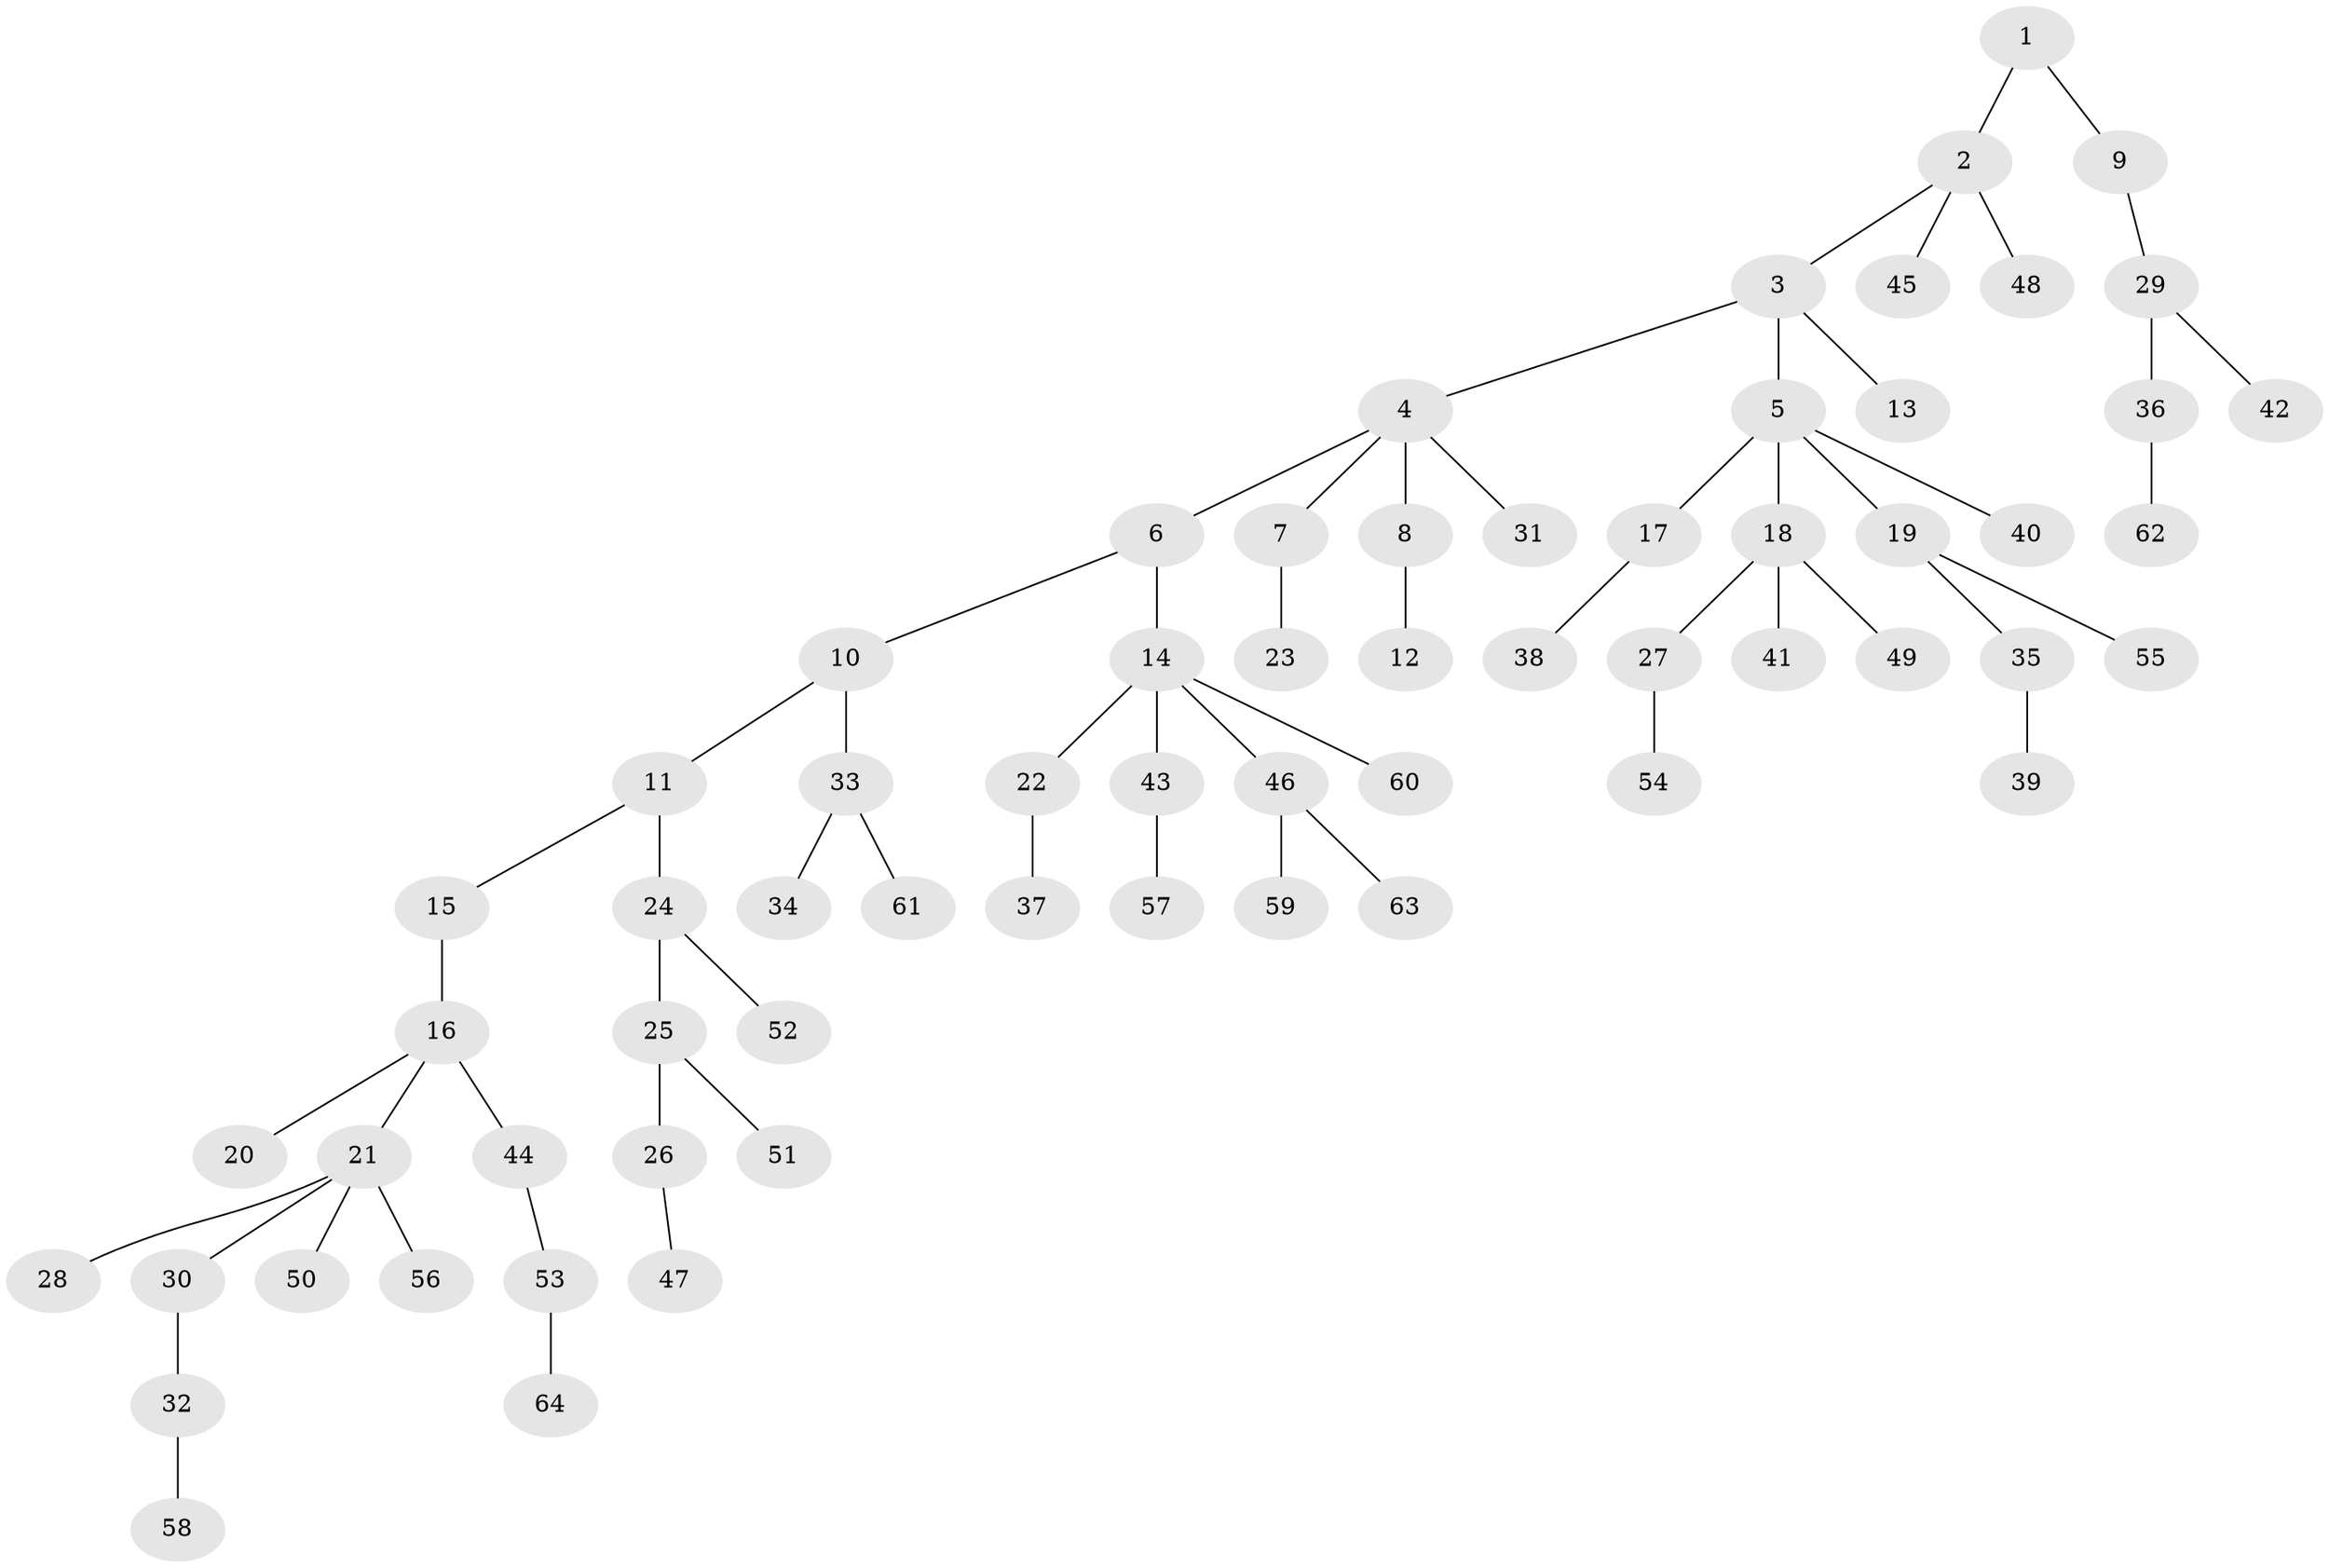 // coarse degree distribution, {2: 0.28205128205128205, 3: 0.1794871794871795, 4: 0.10256410256410256, 1: 0.4358974358974359}
// Generated by graph-tools (version 1.1) at 2025/37/03/04/25 23:37:23]
// undirected, 64 vertices, 63 edges
graph export_dot {
  node [color=gray90,style=filled];
  1;
  2;
  3;
  4;
  5;
  6;
  7;
  8;
  9;
  10;
  11;
  12;
  13;
  14;
  15;
  16;
  17;
  18;
  19;
  20;
  21;
  22;
  23;
  24;
  25;
  26;
  27;
  28;
  29;
  30;
  31;
  32;
  33;
  34;
  35;
  36;
  37;
  38;
  39;
  40;
  41;
  42;
  43;
  44;
  45;
  46;
  47;
  48;
  49;
  50;
  51;
  52;
  53;
  54;
  55;
  56;
  57;
  58;
  59;
  60;
  61;
  62;
  63;
  64;
  1 -- 2;
  1 -- 9;
  2 -- 3;
  2 -- 45;
  2 -- 48;
  3 -- 4;
  3 -- 5;
  3 -- 13;
  4 -- 6;
  4 -- 7;
  4 -- 8;
  4 -- 31;
  5 -- 17;
  5 -- 18;
  5 -- 19;
  5 -- 40;
  6 -- 10;
  6 -- 14;
  7 -- 23;
  8 -- 12;
  9 -- 29;
  10 -- 11;
  10 -- 33;
  11 -- 15;
  11 -- 24;
  14 -- 22;
  14 -- 43;
  14 -- 46;
  14 -- 60;
  15 -- 16;
  16 -- 20;
  16 -- 21;
  16 -- 44;
  17 -- 38;
  18 -- 27;
  18 -- 41;
  18 -- 49;
  19 -- 35;
  19 -- 55;
  21 -- 28;
  21 -- 30;
  21 -- 50;
  21 -- 56;
  22 -- 37;
  24 -- 25;
  24 -- 52;
  25 -- 26;
  25 -- 51;
  26 -- 47;
  27 -- 54;
  29 -- 36;
  29 -- 42;
  30 -- 32;
  32 -- 58;
  33 -- 34;
  33 -- 61;
  35 -- 39;
  36 -- 62;
  43 -- 57;
  44 -- 53;
  46 -- 59;
  46 -- 63;
  53 -- 64;
}
